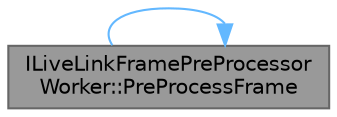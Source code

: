 digraph "ILiveLinkFramePreProcessorWorker::PreProcessFrame"
{
 // INTERACTIVE_SVG=YES
 // LATEX_PDF_SIZE
  bgcolor="transparent";
  edge [fontname=Helvetica,fontsize=10,labelfontname=Helvetica,labelfontsize=10];
  node [fontname=Helvetica,fontsize=10,shape=box,height=0.2,width=0.4];
  rankdir="LR";
  Node1 [id="Node000001",label="ILiveLinkFramePreProcessor\lWorker::PreProcessFrame",height=0.2,width=0.4,color="gray40", fillcolor="grey60", style="filled", fontcolor="black",tooltip="Implement this method if you require access to static and frame data."];
  Node1 -> Node1 [id="edge1_Node000001_Node000001",color="steelblue1",style="solid",tooltip=" "];
}
